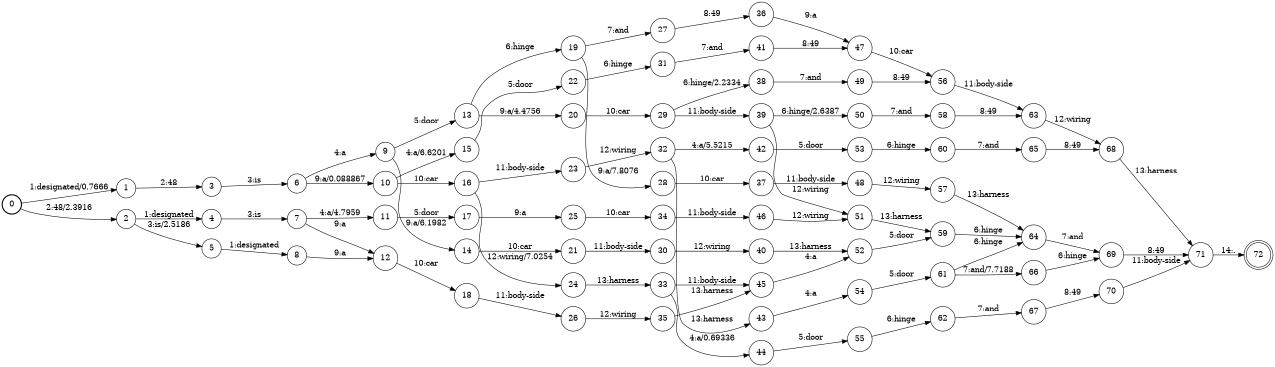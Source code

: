 digraph FST {
rankdir = LR;
size = "8.5,11";
label = "";
center = 1;
orientation = Portrait;
ranksep = "0.4";
nodesep = "0.25";
0 [label = "0", shape = circle, style = bold, fontsize = 14]
	0 -> 1 [label = "1:designated/0.7666", fontsize = 14];
	0 -> 2 [label = "2:48/2.3916", fontsize = 14];
1 [label = "1", shape = circle, style = solid, fontsize = 14]
	1 -> 3 [label = "2:48", fontsize = 14];
2 [label = "2", shape = circle, style = solid, fontsize = 14]
	2 -> 4 [label = "1:designated", fontsize = 14];
	2 -> 5 [label = "3:is/2.5186", fontsize = 14];
3 [label = "3", shape = circle, style = solid, fontsize = 14]
	3 -> 6 [label = "3:is", fontsize = 14];
4 [label = "4", shape = circle, style = solid, fontsize = 14]
	4 -> 7 [label = "3:is", fontsize = 14];
5 [label = "5", shape = circle, style = solid, fontsize = 14]
	5 -> 8 [label = "1:designated", fontsize = 14];
6 [label = "6", shape = circle, style = solid, fontsize = 14]
	6 -> 9 [label = "4:a", fontsize = 14];
	6 -> 10 [label = "9:a/0.088867", fontsize = 14];
7 [label = "7", shape = circle, style = solid, fontsize = 14]
	7 -> 11 [label = "4:a/4.7959", fontsize = 14];
	7 -> 12 [label = "9:a", fontsize = 14];
8 [label = "8", shape = circle, style = solid, fontsize = 14]
	8 -> 12 [label = "9:a", fontsize = 14];
9 [label = "9", shape = circle, style = solid, fontsize = 14]
	9 -> 13 [label = "5:door", fontsize = 14];
	9 -> 14 [label = "9:a/6.1982", fontsize = 14];
10 [label = "10", shape = circle, style = solid, fontsize = 14]
	10 -> 15 [label = "4:a/6.6201", fontsize = 14];
	10 -> 16 [label = "10:car", fontsize = 14];
11 [label = "11", shape = circle, style = solid, fontsize = 14]
	11 -> 17 [label = "5:door", fontsize = 14];
12 [label = "12", shape = circle, style = solid, fontsize = 14]
	12 -> 18 [label = "10:car", fontsize = 14];
13 [label = "13", shape = circle, style = solid, fontsize = 14]
	13 -> 19 [label = "6:hinge", fontsize = 14];
	13 -> 20 [label = "9:a/4.4756", fontsize = 14];
14 [label = "14", shape = circle, style = solid, fontsize = 14]
	14 -> 21 [label = "10:car", fontsize = 14];
15 [label = "15", shape = circle, style = solid, fontsize = 14]
	15 -> 22 [label = "5:door", fontsize = 14];
16 [label = "16", shape = circle, style = solid, fontsize = 14]
	16 -> 23 [label = "11:body-side", fontsize = 14];
	16 -> 24 [label = "12:wiring/7.0254", fontsize = 14];
17 [label = "17", shape = circle, style = solid, fontsize = 14]
	17 -> 25 [label = "9:a", fontsize = 14];
18 [label = "18", shape = circle, style = solid, fontsize = 14]
	18 -> 26 [label = "11:body-side", fontsize = 14];
19 [label = "19", shape = circle, style = solid, fontsize = 14]
	19 -> 27 [label = "7:and", fontsize = 14];
	19 -> 28 [label = "9:a/7.8076", fontsize = 14];
20 [label = "20", shape = circle, style = solid, fontsize = 14]
	20 -> 29 [label = "10:car", fontsize = 14];
21 [label = "21", shape = circle, style = solid, fontsize = 14]
	21 -> 30 [label = "11:body-side", fontsize = 14];
22 [label = "22", shape = circle, style = solid, fontsize = 14]
	22 -> 31 [label = "6:hinge", fontsize = 14];
23 [label = "23", shape = circle, style = solid, fontsize = 14]
	23 -> 32 [label = "12:wiring", fontsize = 14];
24 [label = "24", shape = circle, style = solid, fontsize = 14]
	24 -> 33 [label = "13:harness", fontsize = 14];
25 [label = "25", shape = circle, style = solid, fontsize = 14]
	25 -> 34 [label = "10:car", fontsize = 14];
26 [label = "26", shape = circle, style = solid, fontsize = 14]
	26 -> 35 [label = "12:wiring", fontsize = 14];
27 [label = "27", shape = circle, style = solid, fontsize = 14]
	27 -> 36 [label = "8:49", fontsize = 14];
28 [label = "28", shape = circle, style = solid, fontsize = 14]
	28 -> 37 [label = "10:car", fontsize = 14];
29 [label = "29", shape = circle, style = solid, fontsize = 14]
	29 -> 38 [label = "6:hinge/2.2334", fontsize = 14];
	29 -> 39 [label = "11:body-side", fontsize = 14];
30 [label = "30", shape = circle, style = solid, fontsize = 14]
	30 -> 40 [label = "12:wiring", fontsize = 14];
31 [label = "31", shape = circle, style = solid, fontsize = 14]
	31 -> 41 [label = "7:and", fontsize = 14];
32 [label = "32", shape = circle, style = solid, fontsize = 14]
	32 -> 42 [label = "4:a/5.5215", fontsize = 14];
	32 -> 43 [label = "13:harness", fontsize = 14];
33 [label = "33", shape = circle, style = solid, fontsize = 14]
	33 -> 44 [label = "4:a/0.69336", fontsize = 14];
	33 -> 45 [label = "11:body-side", fontsize = 14];
34 [label = "34", shape = circle, style = solid, fontsize = 14]
	34 -> 46 [label = "11:body-side", fontsize = 14];
35 [label = "35", shape = circle, style = solid, fontsize = 14]
	35 -> 45 [label = "13:harness", fontsize = 14];
36 [label = "36", shape = circle, style = solid, fontsize = 14]
	36 -> 47 [label = "9:a", fontsize = 14];
37 [label = "37", shape = circle, style = solid, fontsize = 14]
	37 -> 48 [label = "11:body-side", fontsize = 14];
38 [label = "38", shape = circle, style = solid, fontsize = 14]
	38 -> 49 [label = "7:and", fontsize = 14];
39 [label = "39", shape = circle, style = solid, fontsize = 14]
	39 -> 50 [label = "6:hinge/2.6387", fontsize = 14];
	39 -> 51 [label = "12:wiring", fontsize = 14];
40 [label = "40", shape = circle, style = solid, fontsize = 14]
	40 -> 52 [label = "13:harness", fontsize = 14];
41 [label = "41", shape = circle, style = solid, fontsize = 14]
	41 -> 47 [label = "8:49", fontsize = 14];
42 [label = "42", shape = circle, style = solid, fontsize = 14]
	42 -> 53 [label = "5:door", fontsize = 14];
43 [label = "43", shape = circle, style = solid, fontsize = 14]
	43 -> 54 [label = "4:a", fontsize = 14];
44 [label = "44", shape = circle, style = solid, fontsize = 14]
	44 -> 55 [label = "5:door", fontsize = 14];
45 [label = "45", shape = circle, style = solid, fontsize = 14]
	45 -> 52 [label = "4:a", fontsize = 14];
46 [label = "46", shape = circle, style = solid, fontsize = 14]
	46 -> 51 [label = "12:wiring", fontsize = 14];
47 [label = "47", shape = circle, style = solid, fontsize = 14]
	47 -> 56 [label = "10:car", fontsize = 14];
48 [label = "48", shape = circle, style = solid, fontsize = 14]
	48 -> 57 [label = "12:wiring", fontsize = 14];
49 [label = "49", shape = circle, style = solid, fontsize = 14]
	49 -> 56 [label = "8:49", fontsize = 14];
50 [label = "50", shape = circle, style = solid, fontsize = 14]
	50 -> 58 [label = "7:and", fontsize = 14];
51 [label = "51", shape = circle, style = solid, fontsize = 14]
	51 -> 59 [label = "13:harness", fontsize = 14];
52 [label = "52", shape = circle, style = solid, fontsize = 14]
	52 -> 59 [label = "5:door", fontsize = 14];
53 [label = "53", shape = circle, style = solid, fontsize = 14]
	53 -> 60 [label = "6:hinge", fontsize = 14];
54 [label = "54", shape = circle, style = solid, fontsize = 14]
	54 -> 61 [label = "5:door", fontsize = 14];
55 [label = "55", shape = circle, style = solid, fontsize = 14]
	55 -> 62 [label = "6:hinge", fontsize = 14];
56 [label = "56", shape = circle, style = solid, fontsize = 14]
	56 -> 63 [label = "11:body-side", fontsize = 14];
57 [label = "57", shape = circle, style = solid, fontsize = 14]
	57 -> 64 [label = "13:harness", fontsize = 14];
58 [label = "58", shape = circle, style = solid, fontsize = 14]
	58 -> 63 [label = "8:49", fontsize = 14];
59 [label = "59", shape = circle, style = solid, fontsize = 14]
	59 -> 64 [label = "6:hinge", fontsize = 14];
60 [label = "60", shape = circle, style = solid, fontsize = 14]
	60 -> 65 [label = "7:and", fontsize = 14];
61 [label = "61", shape = circle, style = solid, fontsize = 14]
	61 -> 64 [label = "6:hinge", fontsize = 14];
	61 -> 66 [label = "7:and/7.7188", fontsize = 14];
62 [label = "62", shape = circle, style = solid, fontsize = 14]
	62 -> 67 [label = "7:and", fontsize = 14];
63 [label = "63", shape = circle, style = solid, fontsize = 14]
	63 -> 68 [label = "12:wiring", fontsize = 14];
64 [label = "64", shape = circle, style = solid, fontsize = 14]
	64 -> 69 [label = "7:and", fontsize = 14];
65 [label = "65", shape = circle, style = solid, fontsize = 14]
	65 -> 68 [label = "8:49", fontsize = 14];
66 [label = "66", shape = circle, style = solid, fontsize = 14]
	66 -> 69 [label = "6:hinge", fontsize = 14];
67 [label = "67", shape = circle, style = solid, fontsize = 14]
	67 -> 70 [label = "8:49", fontsize = 14];
68 [label = "68", shape = circle, style = solid, fontsize = 14]
	68 -> 71 [label = "13:harness", fontsize = 14];
69 [label = "69", shape = circle, style = solid, fontsize = 14]
	69 -> 71 [label = "8:49", fontsize = 14];
70 [label = "70", shape = circle, style = solid, fontsize = 14]
	70 -> 71 [label = "11:body-side", fontsize = 14];
71 [label = "71", shape = circle, style = solid, fontsize = 14]
	71 -> 72 [label = "14:.", fontsize = 14];
72 [label = "72", shape = doublecircle, style = solid, fontsize = 14]
}
